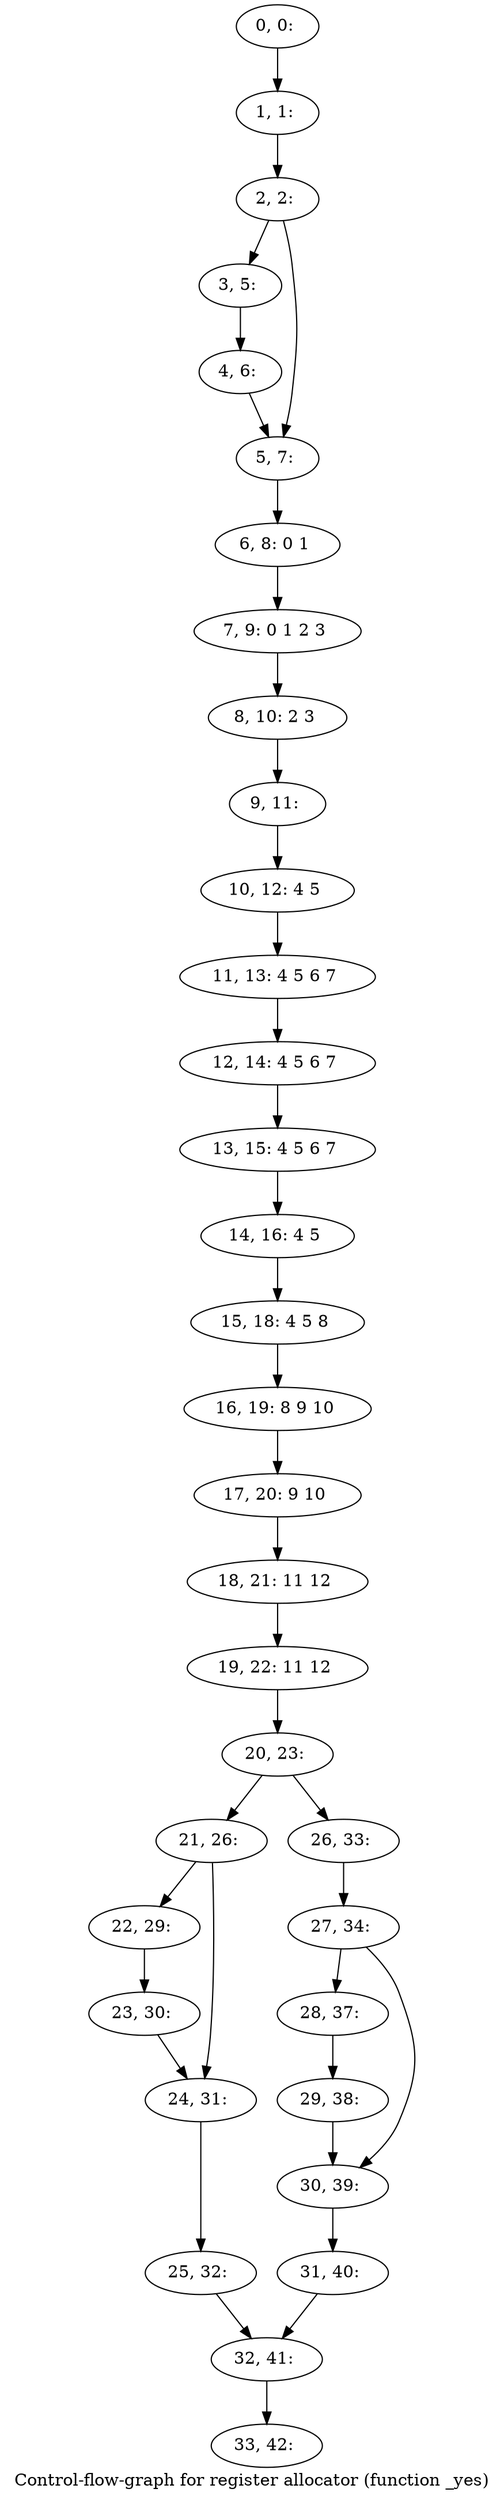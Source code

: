 digraph G {
graph [label="Control-flow-graph for register allocator (function _yes)"]
0[label="0, 0: "];
1[label="1, 1: "];
2[label="2, 2: "];
3[label="3, 5: "];
4[label="4, 6: "];
5[label="5, 7: "];
6[label="6, 8: 0 1 "];
7[label="7, 9: 0 1 2 3 "];
8[label="8, 10: 2 3 "];
9[label="9, 11: "];
10[label="10, 12: 4 5 "];
11[label="11, 13: 4 5 6 7 "];
12[label="12, 14: 4 5 6 7 "];
13[label="13, 15: 4 5 6 7 "];
14[label="14, 16: 4 5 "];
15[label="15, 18: 4 5 8 "];
16[label="16, 19: 8 9 10 "];
17[label="17, 20: 9 10 "];
18[label="18, 21: 11 12 "];
19[label="19, 22: 11 12 "];
20[label="20, 23: "];
21[label="21, 26: "];
22[label="22, 29: "];
23[label="23, 30: "];
24[label="24, 31: "];
25[label="25, 32: "];
26[label="26, 33: "];
27[label="27, 34: "];
28[label="28, 37: "];
29[label="29, 38: "];
30[label="30, 39: "];
31[label="31, 40: "];
32[label="32, 41: "];
33[label="33, 42: "];
0->1 ;
1->2 ;
2->3 ;
2->5 ;
3->4 ;
4->5 ;
5->6 ;
6->7 ;
7->8 ;
8->9 ;
9->10 ;
10->11 ;
11->12 ;
12->13 ;
13->14 ;
14->15 ;
15->16 ;
16->17 ;
17->18 ;
18->19 ;
19->20 ;
20->21 ;
20->26 ;
21->22 ;
21->24 ;
22->23 ;
23->24 ;
24->25 ;
25->32 ;
26->27 ;
27->28 ;
27->30 ;
28->29 ;
29->30 ;
30->31 ;
31->32 ;
32->33 ;
}

